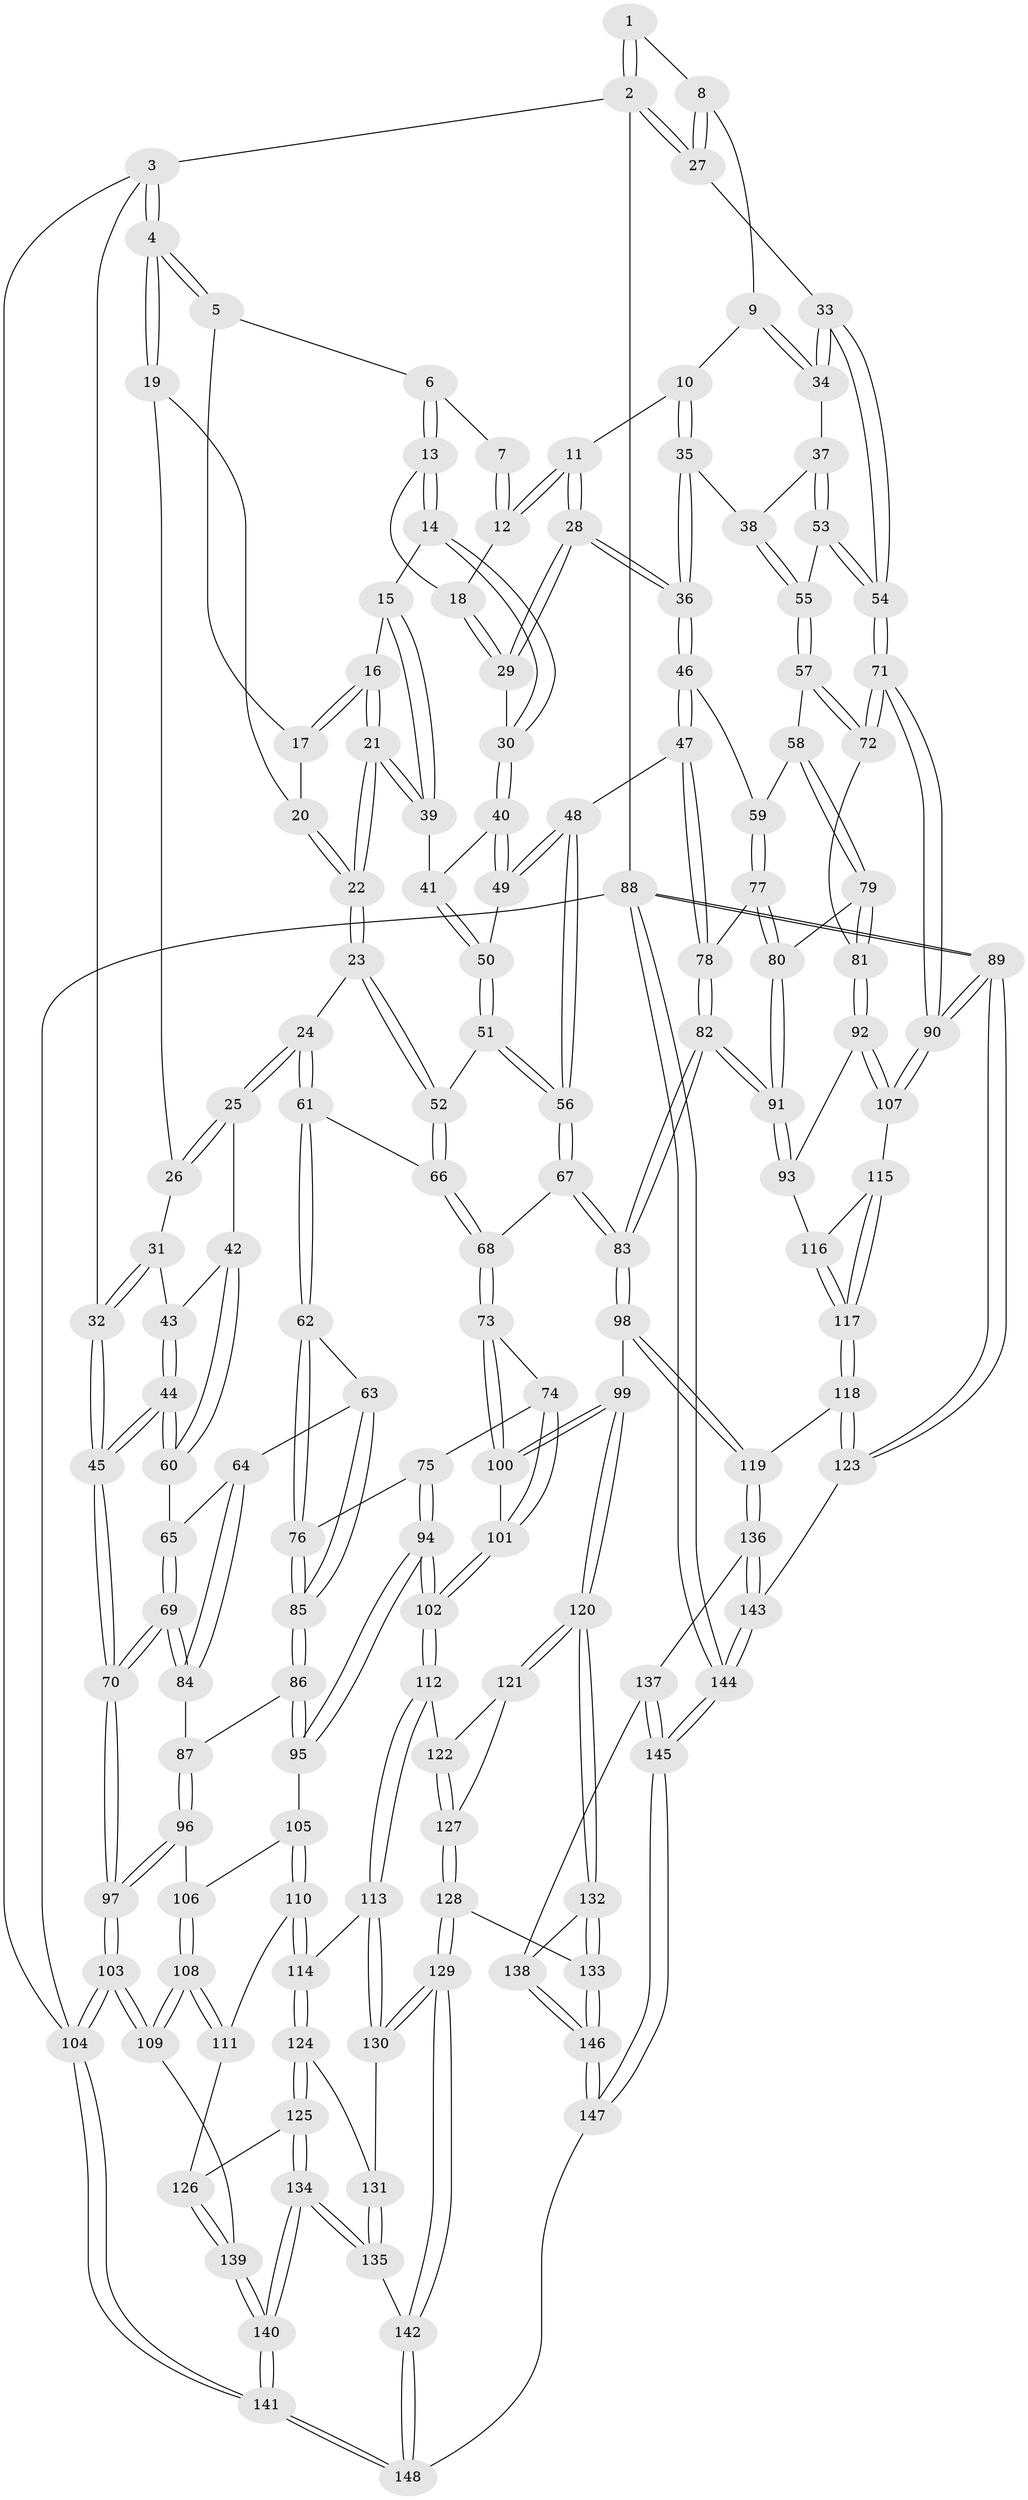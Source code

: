 // Generated by graph-tools (version 1.1) at 2025/11/02/27/25 16:11:57]
// undirected, 148 vertices, 367 edges
graph export_dot {
graph [start="1"]
  node [color=gray90,style=filled];
  1 [pos="+0.8572868110324211+0"];
  2 [pos="+1+0"];
  3 [pos="+0+0"];
  4 [pos="+0+0"];
  5 [pos="+0.4481315846232938+0"];
  6 [pos="+0.4905008426806578+0"];
  7 [pos="+0.6094479512516853+0"];
  8 [pos="+0.8489217914549928+0.07568219847678226"];
  9 [pos="+0.8116444772909835+0.11822606175414549"];
  10 [pos="+0.8063132858007196+0.11993906937286326"];
  11 [pos="+0.7720368557581666+0.11367462859054599"];
  12 [pos="+0.7152162404107505+0.09567422486604238"];
  13 [pos="+0.555997931956036+0.11056520314744499"];
  14 [pos="+0.5401210165730119+0.138468895981371"];
  15 [pos="+0.4436918016366024+0.1692213813840395"];
  16 [pos="+0.39570543307055156+0.10243965791136073"];
  17 [pos="+0.37657882838771073+0.03950326123158637"];
  18 [pos="+0.6719843202028141+0.11862113988231243"];
  19 [pos="+0.04180905551225815+0"];
  20 [pos="+0.27771713930669817+0.09338217306604174"];
  21 [pos="+0.25958466662661384+0.22550637647709534"];
  22 [pos="+0.2549047857622322+0.22732013623063033"];
  23 [pos="+0.24836425631336795+0.23494739133057824"];
  24 [pos="+0.22583602714635118+0.24892405703117146"];
  25 [pos="+0.2213682867663232+0.24864102362332322"];
  26 [pos="+0.1283201627697014+0.12832870799516802"];
  27 [pos="+1+0.12844731972810441"];
  28 [pos="+0.6745780171498534+0.25212665455218464"];
  29 [pos="+0.6526664067575066+0.23203678348737636"];
  30 [pos="+0.5759505727820584+0.22905679592629322"];
  31 [pos="+0.05108936270365603+0.21985807616396044"];
  32 [pos="+0+0.0757530312800868"];
  33 [pos="+1+0.13149145588623917"];
  34 [pos="+0.8595918034773493+0.17411893513984025"];
  35 [pos="+0.7579295985698793+0.2903003375225061"];
  36 [pos="+0.7229660483082067+0.3183504258011327"];
  37 [pos="+0.9070637933451726+0.25411445929476284"];
  38 [pos="+0.8700635720269339+0.28949676357089527"];
  39 [pos="+0.43381033439311445+0.19505013597177345"];
  40 [pos="+0.5702311476759816+0.2388411173104628"];
  41 [pos="+0.44381711676864494+0.2447409653316329"];
  42 [pos="+0.17600866572054932+0.27683679689326374"];
  43 [pos="+0.07506911998178138+0.2507647208781462"];
  44 [pos="+0+0.3635535960006002"];
  45 [pos="+0+0.42155225019641895"];
  46 [pos="+0.7140465475791863+0.35152595395007447"];
  47 [pos="+0.6622717998825407+0.3949977708332733"];
  48 [pos="+0.5968029217206683+0.4004533973432247"];
  49 [pos="+0.5579289714227128+0.29731908688118525"];
  50 [pos="+0.439179106354756+0.28934179110998237"];
  51 [pos="+0.4263254160179391+0.31087683765317214"];
  52 [pos="+0.42473161172196955+0.311494015915434"];
  53 [pos="+1+0.2613384450641703"];
  54 [pos="+1+0.22255080949982844"];
  55 [pos="+0.8862430246015931+0.4030186224840743"];
  56 [pos="+0.5398481027150349+0.4400049648193149"];
  57 [pos="+0.8836496417978745+0.4114791164691804"];
  58 [pos="+0.8632209803346128+0.42159074645180444"];
  59 [pos="+0.8344008760252432+0.4227666188438456"];
  60 [pos="+0.13430360220062174+0.33778454422506404"];
  61 [pos="+0.29161435441711975+0.39588738667627726"];
  62 [pos="+0.2671715965598063+0.4290375341775436"];
  63 [pos="+0.17497435606540768+0.4561813250660668"];
  64 [pos="+0.17162908074158748+0.4549723420337664"];
  65 [pos="+0.14297284558743525+0.41096823698523943"];
  66 [pos="+0.3492210862399026+0.40100898834768717"];
  67 [pos="+0.5272121323402397+0.4614371876311641"];
  68 [pos="+0.450501170775646+0.5149349938493597"];
  69 [pos="+0+0.4738171010088106"];
  70 [pos="+0+0.45573314403178256"];
  71 [pos="+1+0.4988775407960468"];
  72 [pos="+1+0.511361796378835"];
  73 [pos="+0.446508566208135+0.5245969025547897"];
  74 [pos="+0.3657789180021694+0.5631627982082458"];
  75 [pos="+0.30743124170139763+0.5516917617998933"];
  76 [pos="+0.2946220334179247+0.5453956988848383"];
  77 [pos="+0.8020023290226451+0.47988763758489816"];
  78 [pos="+0.7116934150604523+0.5169139477500662"];
  79 [pos="+0.8800389697663238+0.5494319831761566"];
  80 [pos="+0.8306758780482717+0.5579726860822642"];
  81 [pos="+0.9473661633603839+0.579334840794927"];
  82 [pos="+0.7031299498190675+0.6537553110148342"];
  83 [pos="+0.6941730328082208+0.6579685310343635"];
  84 [pos="+0.06058311440509728+0.5303060427453586"];
  85 [pos="+0.20536190492449813+0.5712088954551944"];
  86 [pos="+0.19291203396305825+0.588315737180025"];
  87 [pos="+0.08195074570213888+0.5562276664636735"];
  88 [pos="+1+1"];
  89 [pos="+1+0.8880640841648674"];
  90 [pos="+1+0.8067742388739855"];
  91 [pos="+0.7105438076203671+0.6542815678107906"];
  92 [pos="+0.9191316907203952+0.6513393062767648"];
  93 [pos="+0.7878398796857867+0.6902140760267681"];
  94 [pos="+0.254240987028268+0.703173563283733"];
  95 [pos="+0.19494408400789653+0.6838047022287865"];
  96 [pos="+0.08055628705621054+0.6428348144049522"];
  97 [pos="+0+0.6543195173201691"];
  98 [pos="+0.6078703986767946+0.739774434936875"];
  99 [pos="+0.6052956985571349+0.7399674131567158"];
  100 [pos="+0.5062901274970943+0.6615042274031876"];
  101 [pos="+0.3422864912672979+0.7117878993345408"];
  102 [pos="+0.3188229308574107+0.7409309007306378"];
  103 [pos="+0+0.796755017051574"];
  104 [pos="+0+1"];
  105 [pos="+0.19158983292556647+0.6855878566361953"];
  106 [pos="+0.10595146282462953+0.6773403987512724"];
  107 [pos="+0.9735279932164639+0.7431820589893534"];
  108 [pos="+0+0.7898397893628534"];
  109 [pos="+0+0.7935357549146129"];
  110 [pos="+0.152465034141612+0.7789766079163787"];
  111 [pos="+0.14082023124452703+0.802212009712484"];
  112 [pos="+0.3236110202621611+0.762552803233289"];
  113 [pos="+0.32027116219869434+0.7703042300387722"];
  114 [pos="+0.2895233968990575+0.7972538088263118"];
  115 [pos="+0.9669050880345101+0.7475690036267849"];
  116 [pos="+0.8076146917653882+0.7226214781633428"];
  117 [pos="+0.8590707842764052+0.848702340773843"];
  118 [pos="+0.8575931773174588+0.8580643534533915"];
  119 [pos="+0.6477599994404872+0.8053376001523738"];
  120 [pos="+0.5506742897108+0.7862909286891028"];
  121 [pos="+0.5190598139268623+0.7881707685894734"];
  122 [pos="+0.4008196745813421+0.7920185028489191"];
  123 [pos="+0.8683419053032919+0.910568502057107"];
  124 [pos="+0.26811263957812076+0.8179369552625736"];
  125 [pos="+0.17005162710425906+0.8474321962631743"];
  126 [pos="+0.16779346664636588+0.8460680281802814"];
  127 [pos="+0.41612122486064407+0.870401204490692"];
  128 [pos="+0.42182214189759915+0.9237254245472343"];
  129 [pos="+0.3605589905146566+0.9373714852776389"];
  130 [pos="+0.3463428122402102+0.898425960869866"];
  131 [pos="+0.26344143257630953+0.8798252132877671"];
  132 [pos="+0.5106829643627546+0.8878041816892843"];
  133 [pos="+0.4764410394725547+0.9329883255760285"];
  134 [pos="+0.21012907124640834+0.9576653625803873"];
  135 [pos="+0.23885508434527564+0.945428853714329"];
  136 [pos="+0.6666751013378613+0.8860031077558042"];
  137 [pos="+0.6561650506046506+0.9054659037281585"];
  138 [pos="+0.6054295375203016+0.9463939906430822"];
  139 [pos="+0.09152176901000503+0.9035705663764954"];
  140 [pos="+0.09978427872545492+1"];
  141 [pos="+0.0056839973328208756+1"];
  142 [pos="+0.35194808511764286+0.9480848354886904"];
  143 [pos="+0.8299386004707887+0.9835329720347342"];
  144 [pos="+0.8084317790705723+1"];
  145 [pos="+0.7072356771267017+1"];
  146 [pos="+0.5399912696221939+1"];
  147 [pos="+0.5537957145232396+1"];
  148 [pos="+0.3559197135543277+1"];
  1 -- 2;
  1 -- 2;
  1 -- 8;
  2 -- 3;
  2 -- 27;
  2 -- 27;
  2 -- 88;
  3 -- 4;
  3 -- 4;
  3 -- 32;
  3 -- 104;
  4 -- 5;
  4 -- 5;
  4 -- 19;
  4 -- 19;
  5 -- 6;
  5 -- 17;
  6 -- 7;
  6 -- 13;
  6 -- 13;
  7 -- 12;
  7 -- 12;
  8 -- 9;
  8 -- 27;
  8 -- 27;
  9 -- 10;
  9 -- 34;
  9 -- 34;
  10 -- 11;
  10 -- 35;
  10 -- 35;
  11 -- 12;
  11 -- 12;
  11 -- 28;
  11 -- 28;
  12 -- 18;
  13 -- 14;
  13 -- 14;
  13 -- 18;
  14 -- 15;
  14 -- 30;
  14 -- 30;
  15 -- 16;
  15 -- 39;
  15 -- 39;
  16 -- 17;
  16 -- 17;
  16 -- 21;
  16 -- 21;
  17 -- 20;
  18 -- 29;
  18 -- 29;
  19 -- 20;
  19 -- 26;
  20 -- 22;
  20 -- 22;
  21 -- 22;
  21 -- 22;
  21 -- 39;
  21 -- 39;
  22 -- 23;
  22 -- 23;
  23 -- 24;
  23 -- 52;
  23 -- 52;
  24 -- 25;
  24 -- 25;
  24 -- 61;
  24 -- 61;
  25 -- 26;
  25 -- 26;
  25 -- 42;
  26 -- 31;
  27 -- 33;
  28 -- 29;
  28 -- 29;
  28 -- 36;
  28 -- 36;
  29 -- 30;
  30 -- 40;
  30 -- 40;
  31 -- 32;
  31 -- 32;
  31 -- 43;
  32 -- 45;
  32 -- 45;
  33 -- 34;
  33 -- 34;
  33 -- 54;
  33 -- 54;
  34 -- 37;
  35 -- 36;
  35 -- 36;
  35 -- 38;
  36 -- 46;
  36 -- 46;
  37 -- 38;
  37 -- 53;
  37 -- 53;
  38 -- 55;
  38 -- 55;
  39 -- 41;
  40 -- 41;
  40 -- 49;
  40 -- 49;
  41 -- 50;
  41 -- 50;
  42 -- 43;
  42 -- 60;
  42 -- 60;
  43 -- 44;
  43 -- 44;
  44 -- 45;
  44 -- 45;
  44 -- 60;
  44 -- 60;
  45 -- 70;
  45 -- 70;
  46 -- 47;
  46 -- 47;
  46 -- 59;
  47 -- 48;
  47 -- 78;
  47 -- 78;
  48 -- 49;
  48 -- 49;
  48 -- 56;
  48 -- 56;
  49 -- 50;
  50 -- 51;
  50 -- 51;
  51 -- 52;
  51 -- 56;
  51 -- 56;
  52 -- 66;
  52 -- 66;
  53 -- 54;
  53 -- 54;
  53 -- 55;
  54 -- 71;
  54 -- 71;
  55 -- 57;
  55 -- 57;
  56 -- 67;
  56 -- 67;
  57 -- 58;
  57 -- 72;
  57 -- 72;
  58 -- 59;
  58 -- 79;
  58 -- 79;
  59 -- 77;
  59 -- 77;
  60 -- 65;
  61 -- 62;
  61 -- 62;
  61 -- 66;
  62 -- 63;
  62 -- 76;
  62 -- 76;
  63 -- 64;
  63 -- 85;
  63 -- 85;
  64 -- 65;
  64 -- 84;
  64 -- 84;
  65 -- 69;
  65 -- 69;
  66 -- 68;
  66 -- 68;
  67 -- 68;
  67 -- 83;
  67 -- 83;
  68 -- 73;
  68 -- 73;
  69 -- 70;
  69 -- 70;
  69 -- 84;
  69 -- 84;
  70 -- 97;
  70 -- 97;
  71 -- 72;
  71 -- 72;
  71 -- 90;
  71 -- 90;
  72 -- 81;
  73 -- 74;
  73 -- 100;
  73 -- 100;
  74 -- 75;
  74 -- 101;
  74 -- 101;
  75 -- 76;
  75 -- 94;
  75 -- 94;
  76 -- 85;
  76 -- 85;
  77 -- 78;
  77 -- 80;
  77 -- 80;
  78 -- 82;
  78 -- 82;
  79 -- 80;
  79 -- 81;
  79 -- 81;
  80 -- 91;
  80 -- 91;
  81 -- 92;
  81 -- 92;
  82 -- 83;
  82 -- 83;
  82 -- 91;
  82 -- 91;
  83 -- 98;
  83 -- 98;
  84 -- 87;
  85 -- 86;
  85 -- 86;
  86 -- 87;
  86 -- 95;
  86 -- 95;
  87 -- 96;
  87 -- 96;
  88 -- 89;
  88 -- 89;
  88 -- 144;
  88 -- 144;
  88 -- 104;
  89 -- 90;
  89 -- 90;
  89 -- 123;
  89 -- 123;
  90 -- 107;
  90 -- 107;
  91 -- 93;
  91 -- 93;
  92 -- 93;
  92 -- 107;
  92 -- 107;
  93 -- 116;
  94 -- 95;
  94 -- 95;
  94 -- 102;
  94 -- 102;
  95 -- 105;
  96 -- 97;
  96 -- 97;
  96 -- 106;
  97 -- 103;
  97 -- 103;
  98 -- 99;
  98 -- 119;
  98 -- 119;
  99 -- 100;
  99 -- 100;
  99 -- 120;
  99 -- 120;
  100 -- 101;
  101 -- 102;
  101 -- 102;
  102 -- 112;
  102 -- 112;
  103 -- 104;
  103 -- 104;
  103 -- 109;
  103 -- 109;
  104 -- 141;
  104 -- 141;
  105 -- 106;
  105 -- 110;
  105 -- 110;
  106 -- 108;
  106 -- 108;
  107 -- 115;
  108 -- 109;
  108 -- 109;
  108 -- 111;
  108 -- 111;
  109 -- 139;
  110 -- 111;
  110 -- 114;
  110 -- 114;
  111 -- 126;
  112 -- 113;
  112 -- 113;
  112 -- 122;
  113 -- 114;
  113 -- 130;
  113 -- 130;
  114 -- 124;
  114 -- 124;
  115 -- 116;
  115 -- 117;
  115 -- 117;
  116 -- 117;
  116 -- 117;
  117 -- 118;
  117 -- 118;
  118 -- 119;
  118 -- 123;
  118 -- 123;
  119 -- 136;
  119 -- 136;
  120 -- 121;
  120 -- 121;
  120 -- 132;
  120 -- 132;
  121 -- 122;
  121 -- 127;
  122 -- 127;
  122 -- 127;
  123 -- 143;
  124 -- 125;
  124 -- 125;
  124 -- 131;
  125 -- 126;
  125 -- 134;
  125 -- 134;
  126 -- 139;
  126 -- 139;
  127 -- 128;
  127 -- 128;
  128 -- 129;
  128 -- 129;
  128 -- 133;
  129 -- 130;
  129 -- 130;
  129 -- 142;
  129 -- 142;
  130 -- 131;
  131 -- 135;
  131 -- 135;
  132 -- 133;
  132 -- 133;
  132 -- 138;
  133 -- 146;
  133 -- 146;
  134 -- 135;
  134 -- 135;
  134 -- 140;
  134 -- 140;
  135 -- 142;
  136 -- 137;
  136 -- 143;
  136 -- 143;
  137 -- 138;
  137 -- 145;
  137 -- 145;
  138 -- 146;
  138 -- 146;
  139 -- 140;
  139 -- 140;
  140 -- 141;
  140 -- 141;
  141 -- 148;
  141 -- 148;
  142 -- 148;
  142 -- 148;
  143 -- 144;
  143 -- 144;
  144 -- 145;
  144 -- 145;
  145 -- 147;
  145 -- 147;
  146 -- 147;
  146 -- 147;
  147 -- 148;
}
